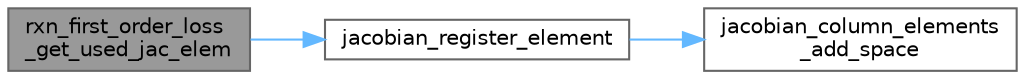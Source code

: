 digraph "rxn_first_order_loss_get_used_jac_elem"
{
 // LATEX_PDF_SIZE
  bgcolor="transparent";
  edge [fontname=Helvetica,fontsize=10,labelfontname=Helvetica,labelfontsize=10];
  node [fontname=Helvetica,fontsize=10,shape=box,height=0.2,width=0.4];
  rankdir="LR";
  Node1 [label="rxn_first_order_loss\l_get_used_jac_elem",height=0.2,width=0.4,color="gray40", fillcolor="grey60", style="filled", fontcolor="black",tooltip="Flag Jacobian elements used by this reaction."];
  Node1 -> Node2 [color="steelblue1",style="solid"];
  Node2 [label="jacobian_register_element",height=0.2,width=0.4,color="grey40", fillcolor="white", style="filled",URL="$_jacobian_8c.html#aac51ac6b1cf239a84899308dab229441",tooltip="Adds an element to the sparse matrix."];
  Node2 -> Node3 [color="steelblue1",style="solid"];
  Node3 [label="jacobian_column_elements\l_add_space",height=0.2,width=0.4,color="grey40", fillcolor="white", style="filled",URL="$_jacobian_8c.html#ad9cda15d66705739c9d7bdf63c4636a3",tooltip=" "];
}
